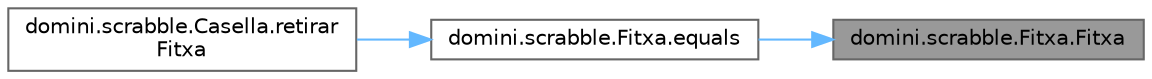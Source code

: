 digraph "domini.scrabble.Fitxa.Fitxa"
{
 // INTERACTIVE_SVG=YES
 // LATEX_PDF_SIZE
  bgcolor="transparent";
  edge [fontname=Helvetica,fontsize=10,labelfontname=Helvetica,labelfontsize=10];
  node [fontname=Helvetica,fontsize=10,shape=box,height=0.2,width=0.4];
  rankdir="RL";
  Node1 [id="Node000001",label="domini.scrabble.Fitxa.Fitxa",height=0.2,width=0.4,color="gray40", fillcolor="grey60", style="filled", fontcolor="black",tooltip="Constructor de la classe Fitxa."];
  Node1 -> Node2 [id="edge1_Node000001_Node000002",dir="back",color="steelblue1",style="solid",tooltip=" "];
  Node2 [id="Node000002",label="domini.scrabble.Fitxa.equals",height=0.2,width=0.4,color="grey40", fillcolor="white", style="filled",URL="$classdomini_1_1scrabble_1_1_fitxa.html#a71d279974b0e03a2865efc28229403ff",tooltip="Compara un objecte amb una instància de Fitxa."];
  Node2 -> Node3 [id="edge2_Node000002_Node000003",dir="back",color="steelblue1",style="solid",tooltip=" "];
  Node3 [id="Node000003",label="domini.scrabble.Casella.retirar\lFitxa",height=0.2,width=0.4,color="grey40", fillcolor="white", style="filled",URL="$classdomini_1_1scrabble_1_1_casella.html#aa5404796578555563e719f875b3b8239",tooltip="Treure fitxa de la casella."];
}

